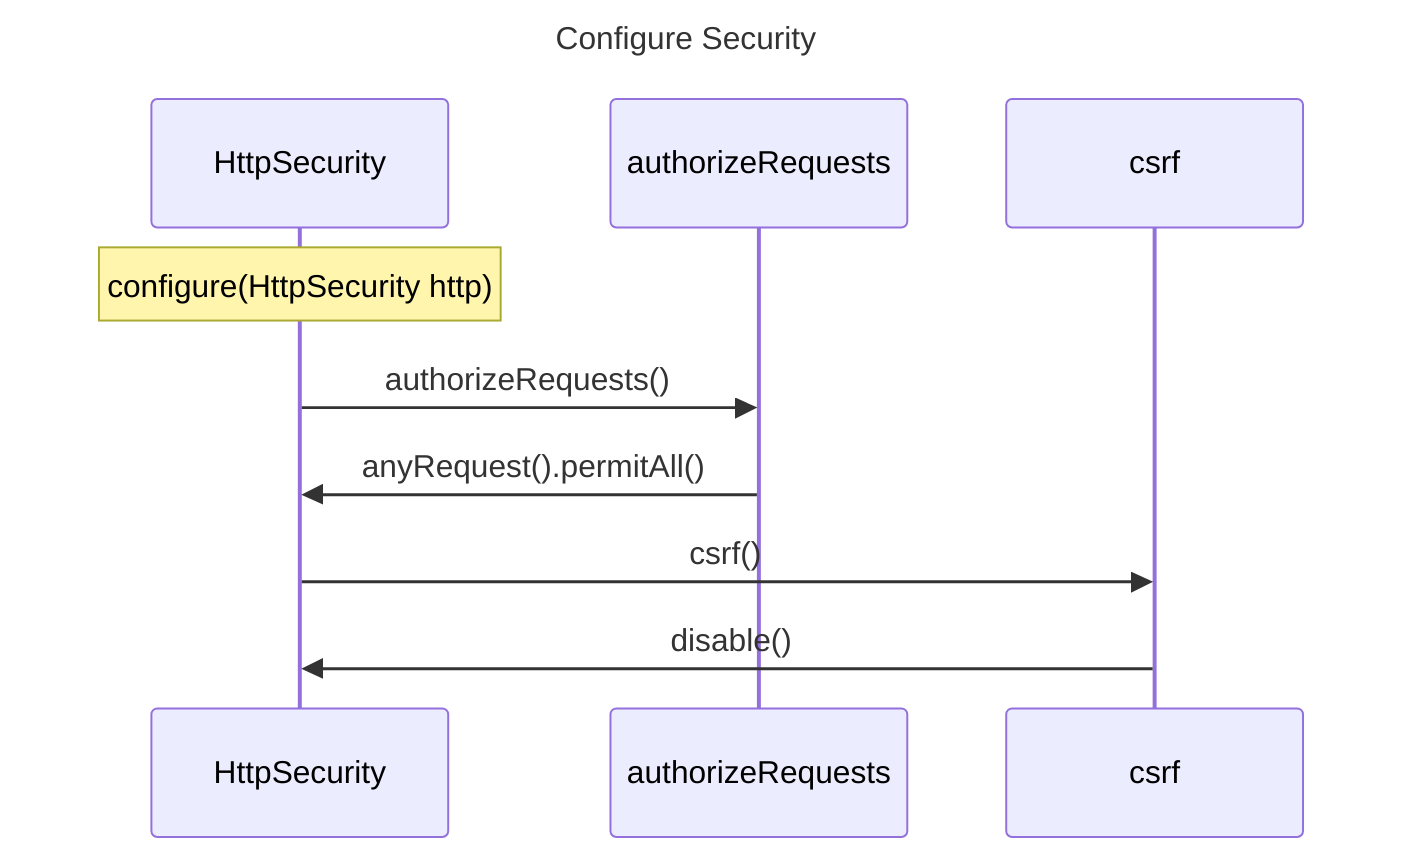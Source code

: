---
title: Configure Security
---

sequenceDiagram
    participant HttpSecurity
    participant authorizeRequests
    participant csrf
    
    Note over HttpSecurity: configure(HttpSecurity http)
    
    HttpSecurity->>authorizeRequests: authorizeRequests()
    authorizeRequests->>HttpSecurity: anyRequest().permitAll()
    HttpSecurity->>csrf: csrf()
    csrf->>HttpSecurity: disable()
